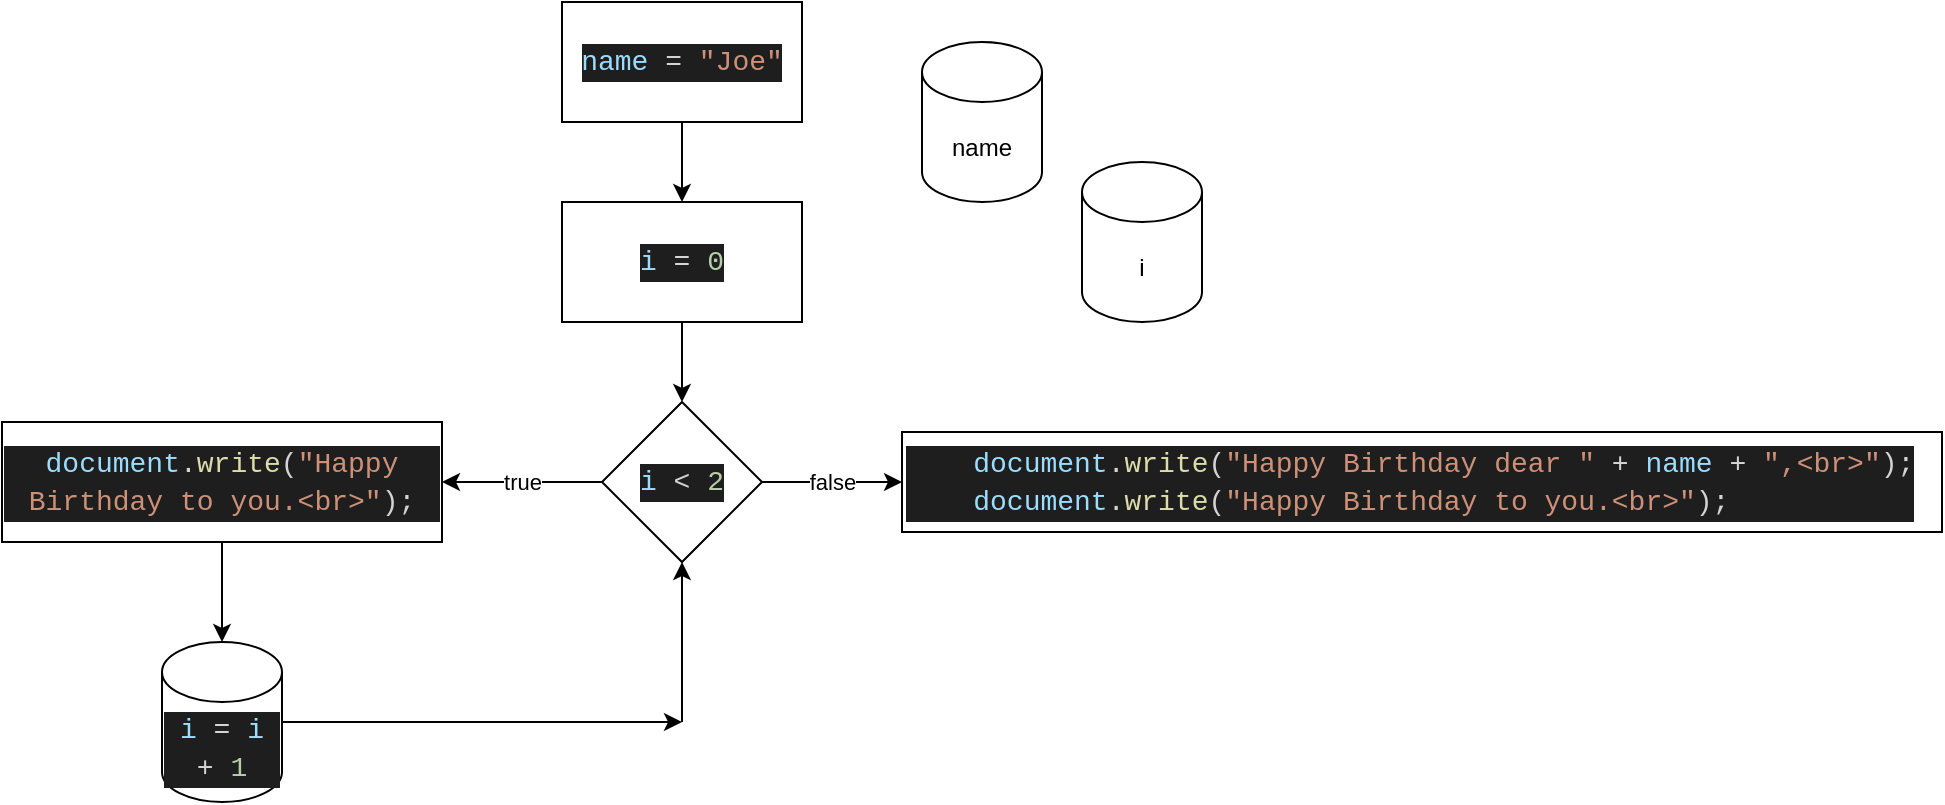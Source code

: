 <mxfile>
    <diagram id="WXnt_Eqnk1VOolVTy3ee" name="Page-1">
        <mxGraphModel dx="688" dy="440" grid="1" gridSize="10" guides="1" tooltips="1" connect="1" arrows="1" fold="1" page="1" pageScale="1" pageWidth="850" pageHeight="1100" math="0" shadow="0">
            <root>
                <mxCell id="0"/>
                <mxCell id="1" parent="0"/>
                <mxCell id="5" value="" style="edgeStyle=none;html=1;" edge="1" parent="1" source="2" target="4">
                    <mxGeometry relative="1" as="geometry"/>
                </mxCell>
                <mxCell id="2" value="&lt;div style=&quot;color: rgb(212 , 212 , 212) ; background-color: rgb(30 , 30 , 30) ; font-family: &amp;#34;fira code&amp;#34; , &amp;#34;consolas&amp;#34; , &amp;#34;courier new&amp;#34; , monospace , &amp;#34;consolas&amp;#34; , &amp;#34;courier new&amp;#34; , monospace ; font-size: 14px ; line-height: 19px&quot;&gt;&lt;span style=&quot;color: #9cdcfe&quot;&gt;name&lt;/span&gt; = &lt;span style=&quot;color: #ce9178&quot;&gt;&quot;Joe&quot;&lt;/span&gt;&lt;/div&gt;" style="rounded=0;whiteSpace=wrap;html=1;" vertex="1" parent="1">
                    <mxGeometry x="390" y="40" width="120" height="60" as="geometry"/>
                </mxCell>
                <mxCell id="3" value="name" style="shape=cylinder3;whiteSpace=wrap;html=1;boundedLbl=1;backgroundOutline=1;size=15;" vertex="1" parent="1">
                    <mxGeometry x="570" y="60" width="60" height="80" as="geometry"/>
                </mxCell>
                <mxCell id="8" value="" style="edgeStyle=none;html=1;" edge="1" parent="1" source="4" target="7">
                    <mxGeometry relative="1" as="geometry"/>
                </mxCell>
                <mxCell id="4" value="&lt;div style=&quot;color: rgb(212 , 212 , 212) ; background-color: rgb(30 , 30 , 30) ; font-family: &amp;#34;fira code&amp;#34; , &amp;#34;consolas&amp;#34; , &amp;#34;courier new&amp;#34; , monospace , &amp;#34;consolas&amp;#34; , &amp;#34;courier new&amp;#34; , monospace ; font-size: 14px ; line-height: 19px&quot;&gt;&lt;div style=&quot;font-family: &amp;#34;fira code&amp;#34; , &amp;#34;consolas&amp;#34; , &amp;#34;courier new&amp;#34; , monospace , &amp;#34;consolas&amp;#34; , &amp;#34;courier new&amp;#34; , monospace ; line-height: 19px&quot;&gt;&lt;span style=&quot;color: #9cdcfe&quot;&gt;i&lt;/span&gt; = &lt;span style=&quot;color: #b5cea8&quot;&gt;0&lt;/span&gt;&lt;/div&gt;&lt;/div&gt;" style="rounded=0;whiteSpace=wrap;html=1;" vertex="1" parent="1">
                    <mxGeometry x="390" y="140" width="120" height="60" as="geometry"/>
                </mxCell>
                <mxCell id="10" value="true" style="edgeStyle=none;html=1;" edge="1" parent="1" source="7" target="9">
                    <mxGeometry relative="1" as="geometry"/>
                </mxCell>
                <mxCell id="17" value="false" style="edgeStyle=none;html=1;" edge="1" parent="1" source="7" target="16">
                    <mxGeometry relative="1" as="geometry"/>
                </mxCell>
                <mxCell id="7" value="&lt;div style=&quot;color: rgb(212 , 212 , 212) ; background-color: rgb(30 , 30 , 30) ; font-family: &amp;#34;fira code&amp;#34; , &amp;#34;consolas&amp;#34; , &amp;#34;courier new&amp;#34; , monospace , &amp;#34;consolas&amp;#34; , &amp;#34;courier new&amp;#34; , monospace ; font-size: 14px ; line-height: 19px&quot;&gt;&lt;span style=&quot;color: #9cdcfe&quot;&gt;i&lt;/span&gt; &amp;lt; &lt;span style=&quot;color: #b5cea8&quot;&gt;2&lt;/span&gt;&lt;/div&gt;" style="rhombus;whiteSpace=wrap;html=1;rounded=0;" vertex="1" parent="1">
                    <mxGeometry x="410" y="240" width="80" height="80" as="geometry"/>
                </mxCell>
                <mxCell id="13" value="" style="edgeStyle=none;html=1;" edge="1" parent="1" source="9" target="12">
                    <mxGeometry relative="1" as="geometry"/>
                </mxCell>
                <mxCell id="9" value="&lt;div style=&quot;color: rgb(212 , 212 , 212) ; background-color: rgb(30 , 30 , 30) ; font-family: &amp;#34;fira code&amp;#34; , &amp;#34;consolas&amp;#34; , &amp;#34;courier new&amp;#34; , monospace , &amp;#34;consolas&amp;#34; , &amp;#34;courier new&amp;#34; , monospace ; font-size: 14px ; line-height: 19px&quot;&gt;&lt;span style=&quot;color: #9cdcfe&quot;&gt;document&lt;/span&gt;.&lt;span style=&quot;color: #dcdcaa&quot;&gt;write&lt;/span&gt;(&lt;span style=&quot;color: #ce9178&quot;&gt;&quot;Happy Birthday to you.&amp;lt;br&amp;gt;&quot;&lt;/span&gt;);&lt;/div&gt;" style="whiteSpace=wrap;html=1;rounded=0;" vertex="1" parent="1">
                    <mxGeometry x="110" y="250" width="220" height="60" as="geometry"/>
                </mxCell>
                <mxCell id="11" value="i" style="shape=cylinder3;whiteSpace=wrap;html=1;boundedLbl=1;backgroundOutline=1;size=15;" vertex="1" parent="1">
                    <mxGeometry x="650" y="120" width="60" height="80" as="geometry"/>
                </mxCell>
                <mxCell id="12" value="&lt;div style=&quot;color: rgb(212 , 212 , 212) ; background-color: rgb(30 , 30 , 30) ; font-family: &amp;#34;fira code&amp;#34; , &amp;#34;consolas&amp;#34; , &amp;#34;courier new&amp;#34; , monospace , &amp;#34;consolas&amp;#34; , &amp;#34;courier new&amp;#34; , monospace ; font-size: 14px ; line-height: 19px&quot;&gt;&lt;span style=&quot;color: #9cdcfe&quot;&gt;i&lt;/span&gt; = &lt;span style=&quot;color: #9cdcfe&quot;&gt;i&lt;/span&gt; + &lt;span style=&quot;color: #b5cea8&quot;&gt;1&lt;/span&gt;&lt;/div&gt;" style="shape=cylinder3;whiteSpace=wrap;html=1;boundedLbl=1;backgroundOutline=1;size=15;" vertex="1" parent="1">
                    <mxGeometry x="190" y="360" width="60" height="80" as="geometry"/>
                </mxCell>
                <mxCell id="14" value="" style="endArrow=classic;html=1;exitX=1;exitY=0.5;exitDx=0;exitDy=0;exitPerimeter=0;" edge="1" parent="1" source="12">
                    <mxGeometry width="50" height="50" relative="1" as="geometry">
                        <mxPoint x="520" y="360" as="sourcePoint"/>
                        <mxPoint x="450" y="400" as="targetPoint"/>
                    </mxGeometry>
                </mxCell>
                <mxCell id="15" value="" style="endArrow=classic;html=1;entryX=0.5;entryY=1;entryDx=0;entryDy=0;" edge="1" parent="1" target="7">
                    <mxGeometry width="50" height="50" relative="1" as="geometry">
                        <mxPoint x="450" y="400" as="sourcePoint"/>
                        <mxPoint x="570" y="310" as="targetPoint"/>
                    </mxGeometry>
                </mxCell>
                <mxCell id="16" value="&lt;div style=&quot;color: rgb(212 , 212 , 212) ; background-color: rgb(30 , 30 , 30) ; font-family: &amp;quot;fira code&amp;quot; , &amp;quot;consolas&amp;quot; , &amp;quot;courier new&amp;quot; , monospace , &amp;quot;consolas&amp;quot; , &amp;quot;courier new&amp;quot; , monospace ; font-size: 14px ; line-height: 19px&quot;&gt;&lt;div&gt;&amp;nbsp; &amp;nbsp; &lt;span style=&quot;color: #9cdcfe&quot;&gt;document&lt;/span&gt;.&lt;span style=&quot;color: #dcdcaa&quot;&gt;write&lt;/span&gt;(&lt;span style=&quot;color: #ce9178&quot;&gt;&quot;Happy Birthday dear &quot;&lt;/span&gt; + &lt;span style=&quot;color: #9cdcfe&quot;&gt;name&lt;/span&gt; + &lt;span style=&quot;color: #ce9178&quot;&gt;&quot;,&amp;lt;br&amp;gt;&quot;&lt;/span&gt;);&lt;/div&gt;&lt;div&gt;&amp;nbsp; &amp;nbsp; &lt;span style=&quot;color: #9cdcfe&quot;&gt;document&lt;/span&gt;.&lt;span style=&quot;color: #dcdcaa&quot;&gt;write&lt;/span&gt;(&lt;span style=&quot;color: #ce9178&quot;&gt;&quot;Happy Birthday to you.&amp;lt;br&amp;gt;&quot;&lt;/span&gt;);&lt;/div&gt;&lt;/div&gt;" style="whiteSpace=wrap;html=1;rounded=0;align=left;" vertex="1" parent="1">
                    <mxGeometry x="560" y="255" width="520" height="50" as="geometry"/>
                </mxCell>
            </root>
        </mxGraphModel>
    </diagram>
</mxfile>